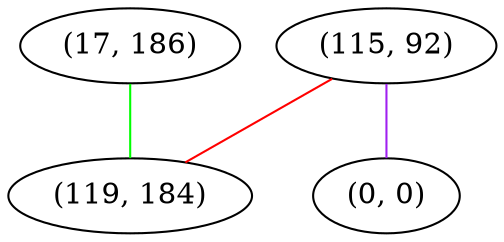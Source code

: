 graph "" {
"(17, 186)";
"(115, 92)";
"(0, 0)";
"(119, 184)";
"(17, 186)" -- "(119, 184)"  [color=green, key=0, weight=2];
"(115, 92)" -- "(0, 0)"  [color=purple, key=0, weight=4];
"(115, 92)" -- "(119, 184)"  [color=red, key=0, weight=1];
}
